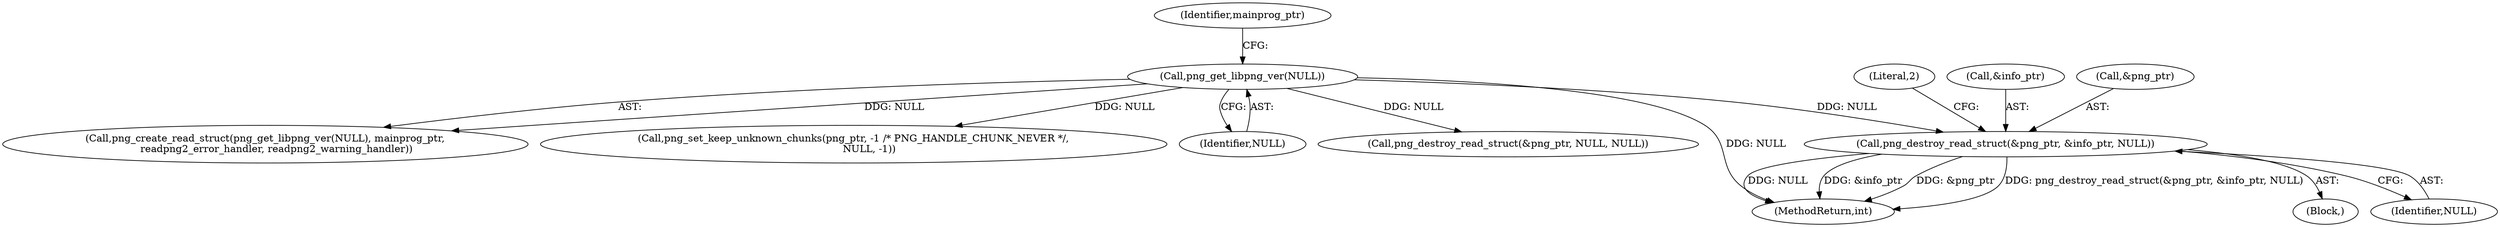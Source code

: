 digraph "0_Android_9d4853418ab2f754c2b63e091c29c5529b8b86ca_4@API" {
"1000157" [label="(Call,png_destroy_read_struct(&png_ptr, &info_ptr, NULL))"];
"1000126" [label="(Call,png_get_libpng_ver(NULL))"];
"1000144" [label="(Call,png_destroy_read_struct(&png_ptr, NULL, NULL))"];
"1000200" [label="(MethodReturn,int)"];
"1000125" [label="(Call,png_create_read_struct(png_get_libpng_ver(NULL), mainprog_ptr,\n       readpng2_error_handler, readpng2_warning_handler))"];
"1000156" [label="(Block,)"];
"1000164" [label="(Literal,2)"];
"1000128" [label="(Identifier,mainprog_ptr)"];
"1000160" [label="(Call,&info_ptr)"];
"1000162" [label="(Identifier,NULL)"];
"1000167" [label="(Call,png_set_keep_unknown_chunks(png_ptr, -1 /* PNG_HANDLE_CHUNK_NEVER */,\n          NULL, -1))"];
"1000158" [label="(Call,&png_ptr)"];
"1000157" [label="(Call,png_destroy_read_struct(&png_ptr, &info_ptr, NULL))"];
"1000127" [label="(Identifier,NULL)"];
"1000126" [label="(Call,png_get_libpng_ver(NULL))"];
"1000157" -> "1000156"  [label="AST: "];
"1000157" -> "1000162"  [label="CFG: "];
"1000158" -> "1000157"  [label="AST: "];
"1000160" -> "1000157"  [label="AST: "];
"1000162" -> "1000157"  [label="AST: "];
"1000164" -> "1000157"  [label="CFG: "];
"1000157" -> "1000200"  [label="DDG: png_destroy_read_struct(&png_ptr, &info_ptr, NULL)"];
"1000157" -> "1000200"  [label="DDG: NULL"];
"1000157" -> "1000200"  [label="DDG: &info_ptr"];
"1000157" -> "1000200"  [label="DDG: &png_ptr"];
"1000126" -> "1000157"  [label="DDG: NULL"];
"1000126" -> "1000125"  [label="AST: "];
"1000126" -> "1000127"  [label="CFG: "];
"1000127" -> "1000126"  [label="AST: "];
"1000128" -> "1000126"  [label="CFG: "];
"1000126" -> "1000200"  [label="DDG: NULL"];
"1000126" -> "1000125"  [label="DDG: NULL"];
"1000126" -> "1000144"  [label="DDG: NULL"];
"1000126" -> "1000167"  [label="DDG: NULL"];
}

